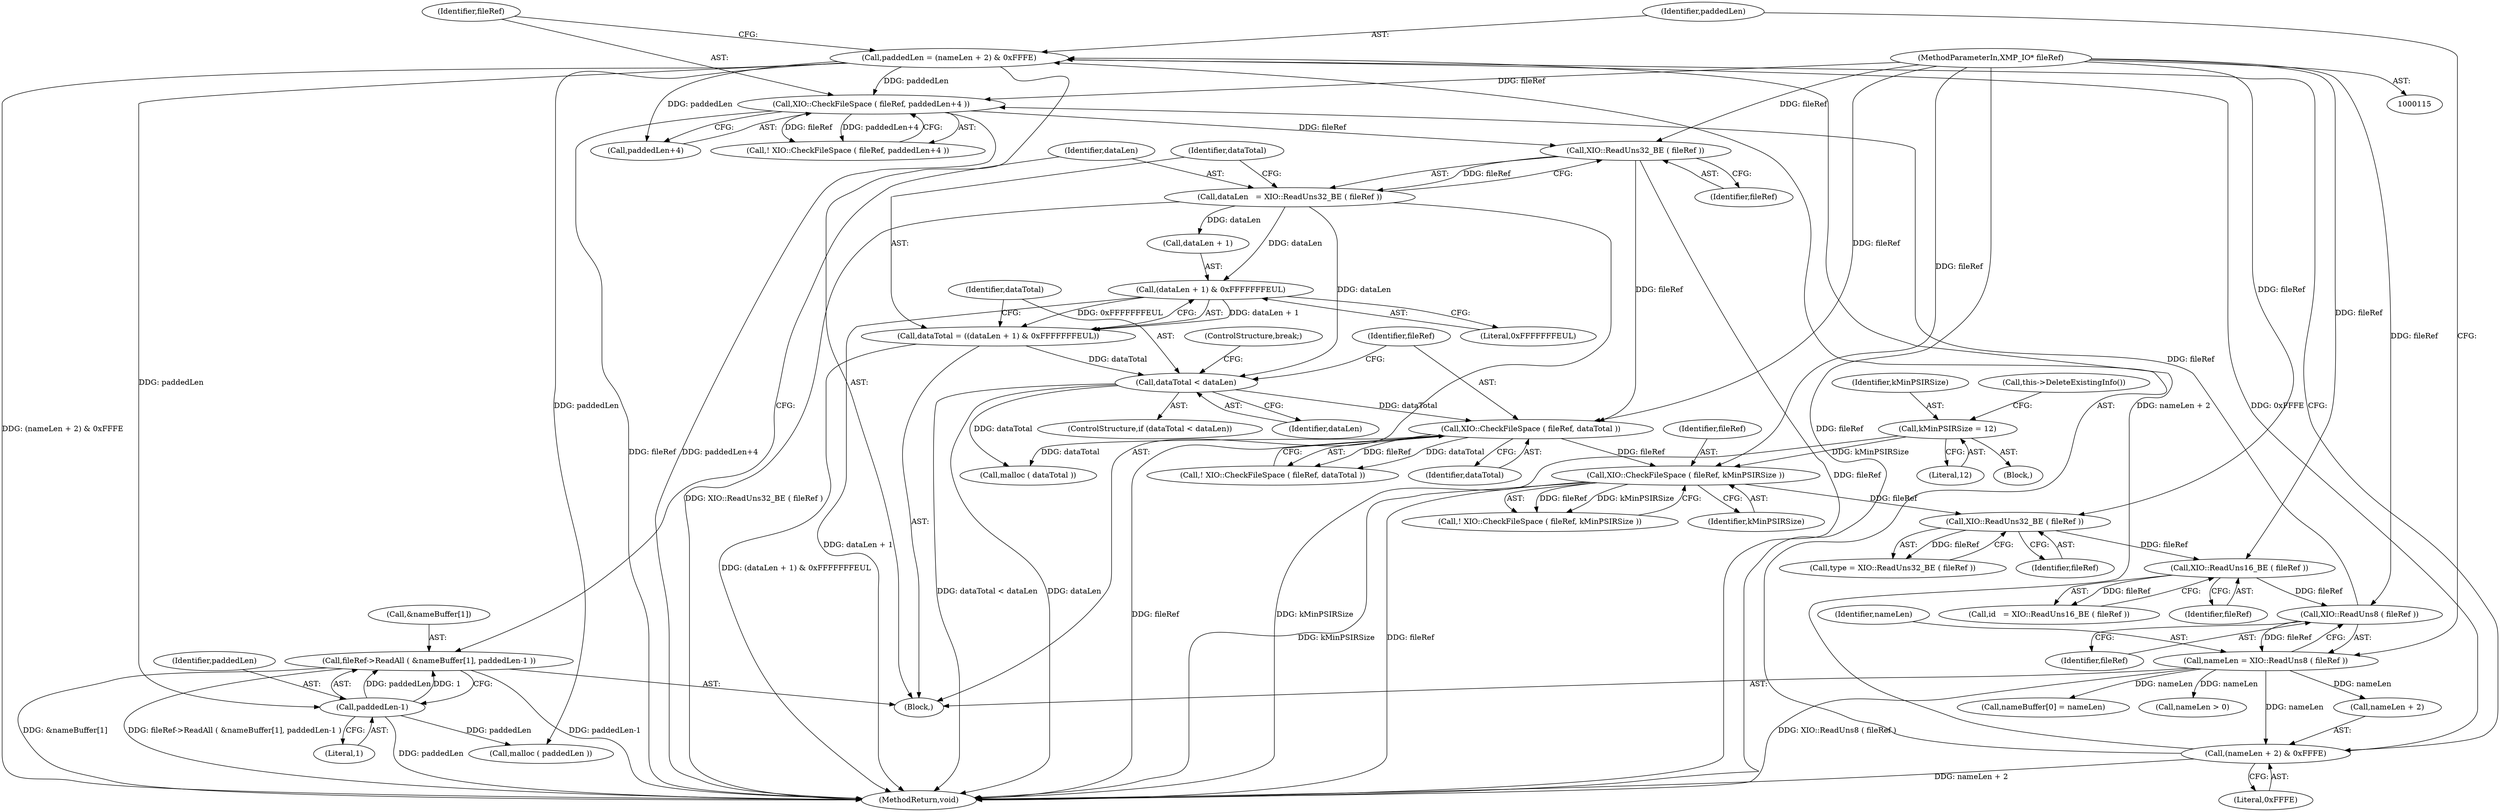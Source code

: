 digraph "0_exempi_6cbd34025e5fd3ba47b29b602096e456507ce83b@array" {
"1000196" [label="(Call,fileRef->ReadAll ( &nameBuffer[1], paddedLen-1 ))"];
"1000201" [label="(Call,paddedLen-1)"];
"1000176" [label="(Call,paddedLen = (nameLen + 2) & 0xFFFE)"];
"1000178" [label="(Call,(nameLen + 2) & 0xFFFE)"];
"1000171" [label="(Call,nameLen = XIO::ReadUns8 ( fileRef ))"];
"1000173" [label="(Call,XIO::ReadUns8 ( fileRef ))"];
"1000168" [label="(Call,XIO::ReadUns16_BE ( fileRef ))"];
"1000163" [label="(Call,XIO::ReadUns32_BE ( fileRef ))"];
"1000152" [label="(Call,XIO::CheckFileSpace ( fileRef, kMinPSIRSize ))"];
"1000225" [label="(Call,XIO::CheckFileSpace ( fileRef, dataTotal ))"];
"1000207" [label="(Call,XIO::ReadUns32_BE ( fileRef ))"];
"1000185" [label="(Call,XIO::CheckFileSpace ( fileRef, paddedLen+4 ))"];
"1000116" [label="(MethodParameterIn,XMP_IO* fileRef)"];
"1000218" [label="(Call,dataTotal < dataLen)"];
"1000210" [label="(Call,dataTotal = ((dataLen + 1) & 0xFFFFFFFEUL))"];
"1000212" [label="(Call,(dataLen + 1) & 0xFFFFFFFEUL)"];
"1000205" [label="(Call,dataLen   = XIO::ReadUns32_BE ( fileRef ))"];
"1000120" [label="(Call,kMinPSIRSize = 12)"];
"1000205" [label="(Call,dataLen   = XIO::ReadUns32_BE ( fileRef ))"];
"1000168" [label="(Call,XIO::ReadUns16_BE ( fileRef ))"];
"1000154" [label="(Identifier,kMinPSIRSize)"];
"1000201" [label="(Call,paddedLen-1)"];
"1000220" [label="(Identifier,dataLen)"];
"1000336" [label="(Call,malloc ( dataTotal ))"];
"1000227" [label="(Identifier,dataTotal)"];
"1000217" [label="(ControlStructure,if (dataTotal < dataLen))"];
"1000185" [label="(Call,XIO::CheckFileSpace ( fileRef, paddedLen+4 ))"];
"1000208" [label="(Identifier,fileRef)"];
"1000176" [label="(Call,paddedLen = (nameLen + 2) & 0xFFFE)"];
"1000182" [label="(Literal,0xFFFE)"];
"1000149" [label="(Block,)"];
"1000163" [label="(Call,XIO::ReadUns32_BE ( fileRef ))"];
"1000203" [label="(Literal,1)"];
"1000196" [label="(Call,fileRef->ReadAll ( &nameBuffer[1], paddedLen-1 ))"];
"1000169" [label="(Identifier,fileRef)"];
"1000294" [label="(Call,nameLen > 0)"];
"1000216" [label="(Literal,0xFFFFFFFEUL)"];
"1000179" [label="(Call,nameLen + 2)"];
"1000122" [label="(Literal,12)"];
"1000211" [label="(Identifier,dataTotal)"];
"1000224" [label="(Call,! XIO::CheckFileSpace ( fileRef, dataTotal ))"];
"1000226" [label="(Identifier,fileRef)"];
"1000174" [label="(Identifier,fileRef)"];
"1000120" [label="(Call,kMinPSIRSize = 12)"];
"1000218" [label="(Call,dataTotal < dataLen)"];
"1000171" [label="(Call,nameLen = XIO::ReadUns8 ( fileRef ))"];
"1000206" [label="(Identifier,dataLen)"];
"1000166" [label="(Call,id   = XIO::ReadUns16_BE ( fileRef ))"];
"1000152" [label="(Call,XIO::CheckFileSpace ( fileRef, kMinPSIRSize ))"];
"1000225" [label="(Call,XIO::CheckFileSpace ( fileRef, dataTotal ))"];
"1000202" [label="(Identifier,paddedLen)"];
"1000354" [label="(MethodReturn,void)"];
"1000187" [label="(Call,paddedLen+4)"];
"1000178" [label="(Call,(nameLen + 2) & 0xFFFE)"];
"1000213" [label="(Call,dataLen + 1)"];
"1000219" [label="(Identifier,dataTotal)"];
"1000161" [label="(Call,type = XIO::ReadUns32_BE ( fileRef ))"];
"1000151" [label="(Call,! XIO::CheckFileSpace ( fileRef, kMinPSIRSize ))"];
"1000186" [label="(Identifier,fileRef)"];
"1000177" [label="(Identifier,paddedLen)"];
"1000153" [label="(Identifier,fileRef)"];
"1000116" [label="(MethodParameterIn,XMP_IO* fileRef)"];
"1000164" [label="(Identifier,fileRef)"];
"1000173" [label="(Call,XIO::ReadUns8 ( fileRef ))"];
"1000222" [label="(ControlStructure,break;)"];
"1000212" [label="(Call,(dataLen + 1) & 0xFFFFFFFEUL)"];
"1000207" [label="(Call,XIO::ReadUns32_BE ( fileRef ))"];
"1000118" [label="(Block,)"];
"1000121" [label="(Identifier,kMinPSIRSize)"];
"1000304" [label="(Call,malloc ( paddedLen ))"];
"1000123" [label="(Call,this->DeleteExistingInfo())"];
"1000184" [label="(Call,! XIO::CheckFileSpace ( fileRef, paddedLen+4 ))"];
"1000191" [label="(Call,nameBuffer[0] = nameLen)"];
"1000210" [label="(Call,dataTotal = ((dataLen + 1) & 0xFFFFFFFEUL))"];
"1000197" [label="(Call,&nameBuffer[1])"];
"1000172" [label="(Identifier,nameLen)"];
"1000196" -> "1000149"  [label="AST: "];
"1000196" -> "1000201"  [label="CFG: "];
"1000197" -> "1000196"  [label="AST: "];
"1000201" -> "1000196"  [label="AST: "];
"1000206" -> "1000196"  [label="CFG: "];
"1000196" -> "1000354"  [label="DDG: paddedLen-1"];
"1000196" -> "1000354"  [label="DDG: &nameBuffer[1]"];
"1000196" -> "1000354"  [label="DDG: fileRef->ReadAll ( &nameBuffer[1], paddedLen-1 )"];
"1000201" -> "1000196"  [label="DDG: paddedLen"];
"1000201" -> "1000196"  [label="DDG: 1"];
"1000201" -> "1000203"  [label="CFG: "];
"1000202" -> "1000201"  [label="AST: "];
"1000203" -> "1000201"  [label="AST: "];
"1000201" -> "1000354"  [label="DDG: paddedLen"];
"1000176" -> "1000201"  [label="DDG: paddedLen"];
"1000201" -> "1000304"  [label="DDG: paddedLen"];
"1000176" -> "1000149"  [label="AST: "];
"1000176" -> "1000178"  [label="CFG: "];
"1000177" -> "1000176"  [label="AST: "];
"1000178" -> "1000176"  [label="AST: "];
"1000186" -> "1000176"  [label="CFG: "];
"1000176" -> "1000354"  [label="DDG: (nameLen + 2) & 0xFFFE"];
"1000178" -> "1000176"  [label="DDG: nameLen + 2"];
"1000178" -> "1000176"  [label="DDG: 0xFFFE"];
"1000176" -> "1000185"  [label="DDG: paddedLen"];
"1000176" -> "1000187"  [label="DDG: paddedLen"];
"1000176" -> "1000304"  [label="DDG: paddedLen"];
"1000178" -> "1000182"  [label="CFG: "];
"1000179" -> "1000178"  [label="AST: "];
"1000182" -> "1000178"  [label="AST: "];
"1000178" -> "1000354"  [label="DDG: nameLen + 2"];
"1000171" -> "1000178"  [label="DDG: nameLen"];
"1000171" -> "1000149"  [label="AST: "];
"1000171" -> "1000173"  [label="CFG: "];
"1000172" -> "1000171"  [label="AST: "];
"1000173" -> "1000171"  [label="AST: "];
"1000177" -> "1000171"  [label="CFG: "];
"1000171" -> "1000354"  [label="DDG: XIO::ReadUns8 ( fileRef )"];
"1000173" -> "1000171"  [label="DDG: fileRef"];
"1000171" -> "1000179"  [label="DDG: nameLen"];
"1000171" -> "1000191"  [label="DDG: nameLen"];
"1000171" -> "1000294"  [label="DDG: nameLen"];
"1000173" -> "1000174"  [label="CFG: "];
"1000174" -> "1000173"  [label="AST: "];
"1000168" -> "1000173"  [label="DDG: fileRef"];
"1000116" -> "1000173"  [label="DDG: fileRef"];
"1000173" -> "1000185"  [label="DDG: fileRef"];
"1000168" -> "1000166"  [label="AST: "];
"1000168" -> "1000169"  [label="CFG: "];
"1000169" -> "1000168"  [label="AST: "];
"1000166" -> "1000168"  [label="CFG: "];
"1000168" -> "1000166"  [label="DDG: fileRef"];
"1000163" -> "1000168"  [label="DDG: fileRef"];
"1000116" -> "1000168"  [label="DDG: fileRef"];
"1000163" -> "1000161"  [label="AST: "];
"1000163" -> "1000164"  [label="CFG: "];
"1000164" -> "1000163"  [label="AST: "];
"1000161" -> "1000163"  [label="CFG: "];
"1000163" -> "1000161"  [label="DDG: fileRef"];
"1000152" -> "1000163"  [label="DDG: fileRef"];
"1000116" -> "1000163"  [label="DDG: fileRef"];
"1000152" -> "1000151"  [label="AST: "];
"1000152" -> "1000154"  [label="CFG: "];
"1000153" -> "1000152"  [label="AST: "];
"1000154" -> "1000152"  [label="AST: "];
"1000151" -> "1000152"  [label="CFG: "];
"1000152" -> "1000354"  [label="DDG: fileRef"];
"1000152" -> "1000354"  [label="DDG: kMinPSIRSize"];
"1000152" -> "1000151"  [label="DDG: fileRef"];
"1000152" -> "1000151"  [label="DDG: kMinPSIRSize"];
"1000225" -> "1000152"  [label="DDG: fileRef"];
"1000116" -> "1000152"  [label="DDG: fileRef"];
"1000120" -> "1000152"  [label="DDG: kMinPSIRSize"];
"1000225" -> "1000224"  [label="AST: "];
"1000225" -> "1000227"  [label="CFG: "];
"1000226" -> "1000225"  [label="AST: "];
"1000227" -> "1000225"  [label="AST: "];
"1000224" -> "1000225"  [label="CFG: "];
"1000225" -> "1000354"  [label="DDG: fileRef"];
"1000225" -> "1000224"  [label="DDG: fileRef"];
"1000225" -> "1000224"  [label="DDG: dataTotal"];
"1000207" -> "1000225"  [label="DDG: fileRef"];
"1000116" -> "1000225"  [label="DDG: fileRef"];
"1000218" -> "1000225"  [label="DDG: dataTotal"];
"1000225" -> "1000336"  [label="DDG: dataTotal"];
"1000207" -> "1000205"  [label="AST: "];
"1000207" -> "1000208"  [label="CFG: "];
"1000208" -> "1000207"  [label="AST: "];
"1000205" -> "1000207"  [label="CFG: "];
"1000207" -> "1000354"  [label="DDG: fileRef"];
"1000207" -> "1000205"  [label="DDG: fileRef"];
"1000185" -> "1000207"  [label="DDG: fileRef"];
"1000116" -> "1000207"  [label="DDG: fileRef"];
"1000185" -> "1000184"  [label="AST: "];
"1000185" -> "1000187"  [label="CFG: "];
"1000186" -> "1000185"  [label="AST: "];
"1000187" -> "1000185"  [label="AST: "];
"1000184" -> "1000185"  [label="CFG: "];
"1000185" -> "1000354"  [label="DDG: fileRef"];
"1000185" -> "1000354"  [label="DDG: paddedLen+4"];
"1000185" -> "1000184"  [label="DDG: fileRef"];
"1000185" -> "1000184"  [label="DDG: paddedLen+4"];
"1000116" -> "1000185"  [label="DDG: fileRef"];
"1000116" -> "1000115"  [label="AST: "];
"1000116" -> "1000354"  [label="DDG: fileRef"];
"1000218" -> "1000217"  [label="AST: "];
"1000218" -> "1000220"  [label="CFG: "];
"1000219" -> "1000218"  [label="AST: "];
"1000220" -> "1000218"  [label="AST: "];
"1000222" -> "1000218"  [label="CFG: "];
"1000226" -> "1000218"  [label="CFG: "];
"1000218" -> "1000354"  [label="DDG: dataTotal < dataLen"];
"1000218" -> "1000354"  [label="DDG: dataLen"];
"1000210" -> "1000218"  [label="DDG: dataTotal"];
"1000205" -> "1000218"  [label="DDG: dataLen"];
"1000218" -> "1000336"  [label="DDG: dataTotal"];
"1000210" -> "1000149"  [label="AST: "];
"1000210" -> "1000212"  [label="CFG: "];
"1000211" -> "1000210"  [label="AST: "];
"1000212" -> "1000210"  [label="AST: "];
"1000219" -> "1000210"  [label="CFG: "];
"1000210" -> "1000354"  [label="DDG: (dataLen + 1) & 0xFFFFFFFEUL"];
"1000212" -> "1000210"  [label="DDG: dataLen + 1"];
"1000212" -> "1000210"  [label="DDG: 0xFFFFFFFEUL"];
"1000212" -> "1000216"  [label="CFG: "];
"1000213" -> "1000212"  [label="AST: "];
"1000216" -> "1000212"  [label="AST: "];
"1000212" -> "1000354"  [label="DDG: dataLen + 1"];
"1000205" -> "1000212"  [label="DDG: dataLen"];
"1000205" -> "1000149"  [label="AST: "];
"1000206" -> "1000205"  [label="AST: "];
"1000211" -> "1000205"  [label="CFG: "];
"1000205" -> "1000354"  [label="DDG: XIO::ReadUns32_BE ( fileRef )"];
"1000205" -> "1000213"  [label="DDG: dataLen"];
"1000120" -> "1000118"  [label="AST: "];
"1000120" -> "1000122"  [label="CFG: "];
"1000121" -> "1000120"  [label="AST: "];
"1000122" -> "1000120"  [label="AST: "];
"1000123" -> "1000120"  [label="CFG: "];
"1000120" -> "1000354"  [label="DDG: kMinPSIRSize"];
}
